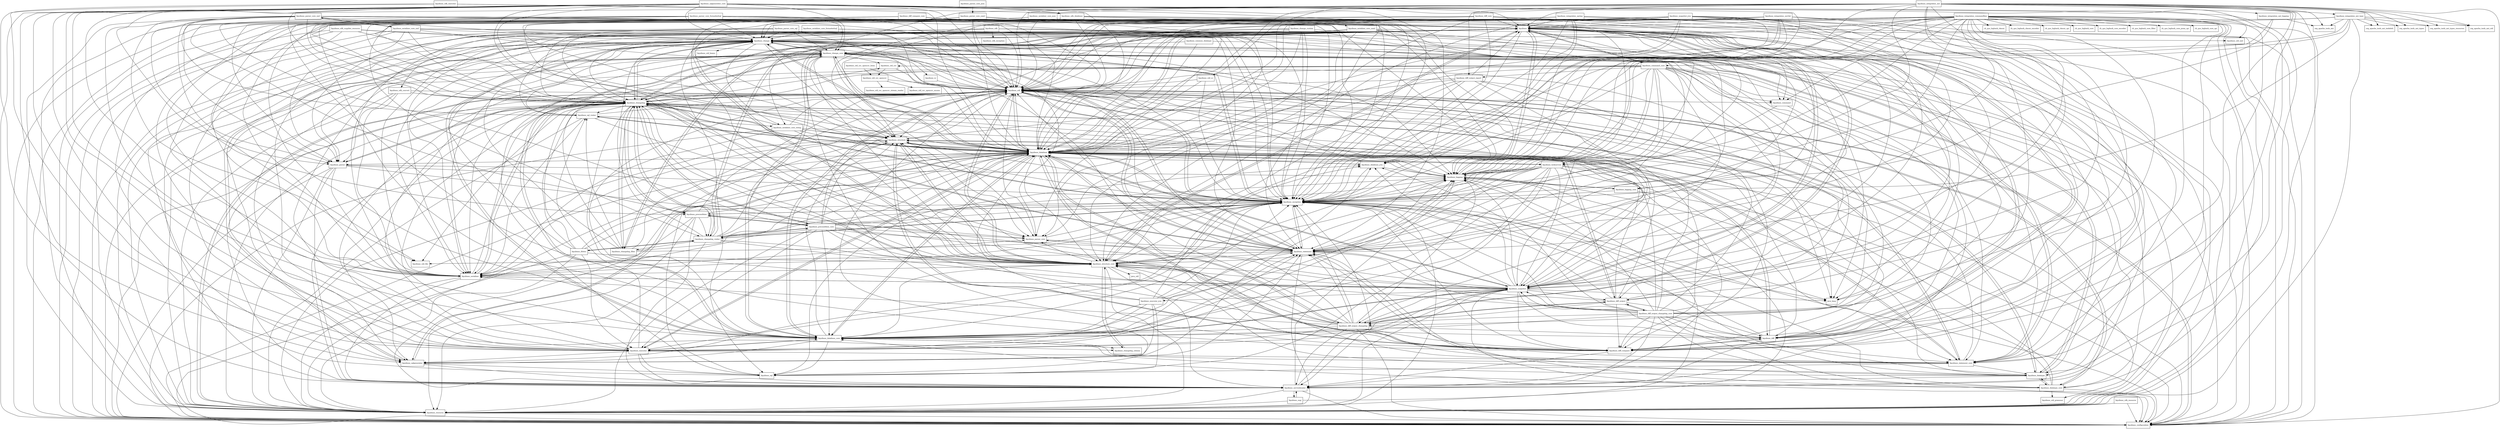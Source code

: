 digraph liquibase_core_3_6_2_package_dependencies {
  node [shape = box, fontsize=10.0];
  liquibase -> java_lang;
  liquibase -> liquibase_change;
  liquibase -> liquibase_change_core;
  liquibase -> liquibase_changelog;
  liquibase -> liquibase_changelog_filter;
  liquibase -> liquibase_changelog_visitor;
  liquibase -> liquibase_command;
  liquibase -> liquibase_command_core;
  liquibase -> liquibase_database;
  liquibase -> liquibase_database_core;
  liquibase -> liquibase_diff;
  liquibase -> liquibase_diff_compare;
  liquibase -> liquibase_diff_output_changelog;
  liquibase -> liquibase_exception;
  liquibase -> liquibase_executor;
  liquibase -> liquibase_lockservice;
  liquibase -> liquibase_logging;
  liquibase -> liquibase_parser;
  liquibase -> liquibase_resource;
  liquibase -> liquibase_serializer;
  liquibase -> liquibase_snapshot;
  liquibase -> liquibase_statement;
  liquibase -> liquibase_statement_core;
  liquibase -> liquibase_structure_core;
  liquibase -> liquibase_util;
  liquibase_change -> java_lang;
  liquibase_change -> liquibase_change_core;
  liquibase_change -> liquibase_changelog;
  liquibase_change -> liquibase_configuration;
  liquibase_change -> liquibase_database;
  liquibase_change -> liquibase_database_core;
  liquibase_change -> liquibase_exception;
  liquibase_change -> liquibase_logging;
  liquibase_change -> liquibase_parser_core;
  liquibase_change -> liquibase_resource;
  liquibase_change -> liquibase_serializer;
  liquibase_change -> liquibase_serializer_core_string;
  liquibase_change -> liquibase_servicelocator;
  liquibase_change -> liquibase_sqlgenerator;
  liquibase_change -> liquibase_statement;
  liquibase_change -> liquibase_statement_core;
  liquibase_change -> liquibase_structure;
  liquibase_change -> liquibase_structure_core;
  liquibase_change -> liquibase_util;
  liquibase_change -> liquibase_util_beans;
  liquibase_change_core -> liquibase;
  liquibase_change_core -> liquibase_change;
  liquibase_change_core -> liquibase_changelog;
  liquibase_change_core -> liquibase_configuration;
  liquibase_change_core -> liquibase_database;
  liquibase_change_core -> liquibase_database_core;
  liquibase_change_core -> liquibase_datatype;
  liquibase_change_core -> liquibase_diff_compare;
  liquibase_change_core -> liquibase_exception;
  liquibase_change_core -> liquibase_executor;
  liquibase_change_core -> liquibase_io;
  liquibase_change_core -> liquibase_logging;
  liquibase_change_core -> liquibase_parser_core;
  liquibase_change_core -> liquibase_resource;
  liquibase_change_core -> liquibase_serializer;
  liquibase_change_core -> liquibase_snapshot;
  liquibase_change_core -> liquibase_sql;
  liquibase_change_core -> liquibase_sqlgenerator;
  liquibase_change_core -> liquibase_statement;
  liquibase_change_core -> liquibase_statement_core;
  liquibase_change_core -> liquibase_structure;
  liquibase_change_core -> liquibase_structure_core;
  liquibase_change_core -> liquibase_util;
  liquibase_change_core -> liquibase_util_csv;
  liquibase_change_custom -> liquibase_change;
  liquibase_change_custom -> liquibase_database;
  liquibase_change_custom -> liquibase_exception;
  liquibase_change_custom -> liquibase_parser_core;
  liquibase_change_custom -> liquibase_resource;
  liquibase_change_custom -> liquibase_serializer;
  liquibase_change_custom -> liquibase_statement;
  liquibase_change_custom -> liquibase_util;
  liquibase_changelog -> java_lang;
  liquibase_changelog -> liquibase;
  liquibase_changelog -> liquibase_change;
  liquibase_changelog -> liquibase_change_core;
  liquibase_changelog -> liquibase_changelog_filter;
  liquibase_changelog -> liquibase_changelog_visitor;
  liquibase_changelog -> liquibase_configuration;
  liquibase_changelog -> liquibase_database;
  liquibase_changelog -> liquibase_database_core;
  liquibase_changelog -> liquibase_exception;
  liquibase_changelog -> liquibase_executor;
  liquibase_changelog -> liquibase_logging;
  liquibase_changelog -> liquibase_parser;
  liquibase_changelog -> liquibase_parser_core;
  liquibase_changelog -> liquibase_precondition;
  liquibase_changelog -> liquibase_precondition_core;
  liquibase_changelog -> liquibase_resource;
  liquibase_changelog -> liquibase_serializer;
  liquibase_changelog -> liquibase_servicelocator;
  liquibase_changelog -> liquibase_snapshot;
  liquibase_changelog -> liquibase_sql_visitor;
  liquibase_changelog -> liquibase_sqlgenerator;
  liquibase_changelog -> liquibase_statement;
  liquibase_changelog -> liquibase_statement_core;
  liquibase_changelog -> liquibase_structure;
  liquibase_changelog -> liquibase_structure_core;
  liquibase_changelog -> liquibase_util;
  liquibase_changelog -> liquibase_util_csv;
  liquibase_changelog -> liquibase_util_file;
  liquibase_changelog_column -> liquibase_structure_core;
  liquibase_changelog_filter -> liquibase;
  liquibase_changelog_filter -> liquibase_change;
  liquibase_changelog_filter -> liquibase_change_core;
  liquibase_changelog_filter -> liquibase_changelog;
  liquibase_changelog_filter -> liquibase_database;
  liquibase_changelog_filter -> liquibase_exception;
  liquibase_changelog_filter -> liquibase_sql_visitor;
  liquibase_changelog_filter -> liquibase_util;
  liquibase_changelog_visitor -> liquibase;
  liquibase_changelog_visitor -> liquibase_change;
  liquibase_changelog_visitor -> liquibase_changelog;
  liquibase_changelog_visitor -> liquibase_changelog_filter;
  liquibase_changelog_visitor -> liquibase_database;
  liquibase_changelog_visitor -> liquibase_dbdoc;
  liquibase_changelog_visitor -> liquibase_exception;
  liquibase_changelog_visitor -> liquibase_logging;
  liquibase_changelog_visitor -> liquibase_precondition_core;
  liquibase_changelog_visitor -> liquibase_resource;
  liquibase_changelog_visitor -> liquibase_snapshot;
  liquibase_changelog_visitor -> liquibase_structure;
  liquibase_changelog_visitor -> liquibase_structure_core;
  liquibase_changelog_visitor -> liquibase_util;
  liquibase_command -> liquibase_exception;
  liquibase_command -> liquibase_servicelocator;
  liquibase_command_core -> liquibase;
  liquibase_command_core -> liquibase_changelog;
  liquibase_command_core -> liquibase_command;
  liquibase_command_core -> liquibase_database;
  liquibase_command_core -> liquibase_diff;
  liquibase_command_core -> liquibase_diff_compare;
  liquibase_command_core -> liquibase_diff_output;
  liquibase_command_core -> liquibase_diff_output_changelog;
  liquibase_command_core -> liquibase_diff_output_report;
  liquibase_command_core -> liquibase_exception;
  liquibase_command_core -> liquibase_executor;
  liquibase_command_core -> liquibase_lockservice;
  liquibase_command_core -> liquibase_logging;
  liquibase_command_core -> liquibase_serializer;
  liquibase_command_core -> liquibase_snapshot;
  liquibase_command_core -> liquibase_statement;
  liquibase_command_core -> liquibase_statement_core;
  liquibase_command_core -> liquibase_structure_core;
  liquibase_command_core -> liquibase_util;
  liquibase_common_datatype -> liquibase_change_core;
  liquibase_common_datatype -> liquibase_database;
  liquibase_common_datatype -> liquibase_datatype;
  liquibase_configuration -> liquibase_exception;
  liquibase_configuration -> liquibase_util;
  liquibase_database -> liquibase;
  liquibase_database -> liquibase_change;
  liquibase_database -> liquibase_change_core;
  liquibase_database -> liquibase_changelog;
  liquibase_database -> liquibase_configuration;
  liquibase_database -> liquibase_database_core;
  liquibase_database -> liquibase_database_jvm;
  liquibase_database -> liquibase_diff;
  liquibase_database -> liquibase_diff_compare;
  liquibase_database -> liquibase_diff_output;
  liquibase_database -> liquibase_diff_output_changelog;
  liquibase_database -> liquibase_exception;
  liquibase_database -> liquibase_executor;
  liquibase_database -> liquibase_lockservice;
  liquibase_database -> liquibase_logging;
  liquibase_database -> liquibase_parser;
  liquibase_database -> liquibase_resource;
  liquibase_database -> liquibase_servicelocator;
  liquibase_database -> liquibase_snapshot;
  liquibase_database -> liquibase_sql;
  liquibase_database -> liquibase_sql_visitor;
  liquibase_database -> liquibase_sqlgenerator;
  liquibase_database -> liquibase_statement;
  liquibase_database -> liquibase_statement_core;
  liquibase_database -> liquibase_structure;
  liquibase_database -> liquibase_structure_core;
  liquibase_database -> liquibase_util;
  liquibase_database_core -> liquibase;
  liquibase_database_core -> liquibase_change;
  liquibase_database_core -> liquibase_change_core;
  liquibase_database_core -> liquibase_changelog_column;
  liquibase_database_core -> liquibase_database;
  liquibase_database_core -> liquibase_database_jvm;
  liquibase_database_core -> liquibase_exception;
  liquibase_database_core -> liquibase_executor;
  liquibase_database_core -> liquibase_logging;
  liquibase_database_core -> liquibase_snapshot;
  liquibase_database_core -> liquibase_sql;
  liquibase_database_core -> liquibase_sqlgenerator;
  liquibase_database_core -> liquibase_statement;
  liquibase_database_core -> liquibase_statement_core;
  liquibase_database_core -> liquibase_structure;
  liquibase_database_core -> liquibase_structure_core;
  liquibase_database_core -> liquibase_util;
  liquibase_database_jvm -> liquibase_database;
  liquibase_database_jvm -> liquibase_exception;
  liquibase_database_jvm -> liquibase_logging;
  liquibase_database_jvm -> liquibase_util;
  liquibase_datatype -> liquibase_change;
  liquibase_datatype -> liquibase_change_core;
  liquibase_datatype -> liquibase_database;
  liquibase_datatype -> liquibase_database_core;
  liquibase_datatype -> liquibase_datatype_core;
  liquibase_datatype -> liquibase_exception;
  liquibase_datatype -> liquibase_servicelocator;
  liquibase_datatype -> liquibase_statement;
  liquibase_datatype -> liquibase_structure_core;
  liquibase_datatype -> liquibase_util;
  liquibase_datatype_core -> liquibase_change_core;
  liquibase_datatype_core -> liquibase_configuration;
  liquibase_datatype_core -> liquibase_database;
  liquibase_datatype_core -> liquibase_database_core;
  liquibase_datatype_core -> liquibase_datatype;
  liquibase_datatype_core -> liquibase_exception;
  liquibase_datatype_core -> liquibase_logging;
  liquibase_datatype_core -> liquibase_statement;
  liquibase_datatype_core -> liquibase_util;
  liquibase_datatype_core -> liquibase_util_grammar;
  liquibase_dbdoc -> liquibase_change;
  liquibase_dbdoc -> liquibase_changelog;
  liquibase_dbdoc -> liquibase_changelog_visitor;
  liquibase_dbdoc -> liquibase_configuration;
  liquibase_dbdoc -> liquibase_database;
  liquibase_dbdoc -> liquibase_exception;
  liquibase_dbdoc -> liquibase_executor;
  liquibase_dbdoc -> liquibase_resource;
  liquibase_dbdoc -> liquibase_structure_core;
  liquibase_dbdoc -> liquibase_util;
  liquibase_diff -> liquibase;
  liquibase_diff -> liquibase_database;
  liquibase_diff -> liquibase_diff_compare;
  liquibase_diff -> liquibase_exception;
  liquibase_diff -> liquibase_servicelocator;
  liquibase_diff -> liquibase_snapshot;
  liquibase_diff -> liquibase_structure;
  liquibase_diff -> liquibase_structure_core;
  liquibase_diff_compare -> liquibase;
  liquibase_diff_compare -> liquibase_database;
  liquibase_diff_compare -> liquibase_diff;
  liquibase_diff_compare -> liquibase_exception;
  liquibase_diff_compare -> liquibase_servicelocator;
  liquibase_diff_compare -> liquibase_structure;
  liquibase_diff_compare -> liquibase_structure_core;
  liquibase_diff_compare -> liquibase_util;
  liquibase_diff_compare_core -> liquibase;
  liquibase_diff_compare_core -> liquibase_configuration;
  liquibase_diff_compare_core -> liquibase_database;
  liquibase_diff_compare_core -> liquibase_diff;
  liquibase_diff_compare_core -> liquibase_diff_compare;
  liquibase_diff_compare_core -> liquibase_structure;
  liquibase_diff_compare_core -> liquibase_structure_core;
  liquibase_diff_compare_core -> liquibase_util;
  liquibase_diff_core -> liquibase;
  liquibase_diff_core -> liquibase_database;
  liquibase_diff_core -> liquibase_diff;
  liquibase_diff_core -> liquibase_diff_compare;
  liquibase_diff_core -> liquibase_exception;
  liquibase_diff_core -> liquibase_snapshot;
  liquibase_diff_core -> liquibase_structure;
  liquibase_diff_core -> liquibase_structure_core;
  liquibase_diff_core -> liquibase_util;
  liquibase_diff_output -> liquibase;
  liquibase_diff_output -> liquibase_database;
  liquibase_diff_output -> liquibase_database_core;
  liquibase_diff_output -> liquibase_diff;
  liquibase_diff_output -> liquibase_diff_compare;
  liquibase_diff_output -> liquibase_diff_output_changelog;
  liquibase_diff_output -> liquibase_diff_output_changelog_core;
  liquibase_diff_output -> liquibase_exception;
  liquibase_diff_output -> liquibase_structure;
  liquibase_diff_output -> liquibase_structure_core;
  liquibase_diff_output -> liquibase_util;
  liquibase_diff_output_changelog -> liquibase;
  liquibase_diff_output_changelog -> liquibase_change;
  liquibase_diff_output_changelog -> liquibase_changelog;
  liquibase_diff_output_changelog -> liquibase_configuration;
  liquibase_diff_output_changelog -> liquibase_database;
  liquibase_diff_output_changelog -> liquibase_database_core;
  liquibase_diff_output_changelog -> liquibase_diff;
  liquibase_diff_output_changelog -> liquibase_diff_compare;
  liquibase_diff_output_changelog -> liquibase_diff_output;
  liquibase_diff_output_changelog -> liquibase_exception;
  liquibase_diff_output_changelog -> liquibase_executor;
  liquibase_diff_output_changelog -> liquibase_logging;
  liquibase_diff_output_changelog -> liquibase_serializer;
  liquibase_diff_output_changelog -> liquibase_servicelocator;
  liquibase_diff_output_changelog -> liquibase_snapshot;
  liquibase_diff_output_changelog -> liquibase_statement;
  liquibase_diff_output_changelog -> liquibase_statement_core;
  liquibase_diff_output_changelog -> liquibase_structure;
  liquibase_diff_output_changelog -> liquibase_structure_core;
  liquibase_diff_output_changelog -> liquibase_util;
  liquibase_diff_output_changelog_core -> liquibase;
  liquibase_diff_output_changelog_core -> liquibase_change;
  liquibase_diff_output_changelog_core -> liquibase_change_core;
  liquibase_diff_output_changelog_core -> liquibase_configuration;
  liquibase_diff_output_changelog_core -> liquibase_database;
  liquibase_diff_output_changelog_core -> liquibase_database_core;
  liquibase_diff_output_changelog_core -> liquibase_database_jvm;
  liquibase_diff_output_changelog_core -> liquibase_datatype;
  liquibase_diff_output_changelog_core -> liquibase_datatype_core;
  liquibase_diff_output_changelog_core -> liquibase_diff;
  liquibase_diff_output_changelog_core -> liquibase_diff_compare;
  liquibase_diff_output_changelog_core -> liquibase_diff_output;
  liquibase_diff_output_changelog_core -> liquibase_diff_output_changelog;
  liquibase_diff_output_changelog_core -> liquibase_exception;
  liquibase_diff_output_changelog_core -> liquibase_logging;
  liquibase_diff_output_changelog_core -> liquibase_servicelocator;
  liquibase_diff_output_changelog_core -> liquibase_snapshot;
  liquibase_diff_output_changelog_core -> liquibase_statement;
  liquibase_diff_output_changelog_core -> liquibase_structure;
  liquibase_diff_output_changelog_core -> liquibase_structure_core;
  liquibase_diff_output_changelog_core -> liquibase_util;
  liquibase_diff_output_changelog_core -> liquibase_util_csv;
  liquibase_diff_output_report -> liquibase;
  liquibase_diff_output_report -> liquibase_database;
  liquibase_diff_output_report -> liquibase_diff;
  liquibase_diff_output_report -> liquibase_diff_compare;
  liquibase_diff_output_report -> liquibase_exception;
  liquibase_diff_output_report -> liquibase_snapshot;
  liquibase_diff_output_report -> liquibase_structure;
  liquibase_diff_output_report -> liquibase_structure_core;
  liquibase_diff_output_report -> liquibase_util;
  liquibase_exception -> java_lang;
  liquibase_exception -> liquibase_change;
  liquibase_exception -> liquibase_changelog;
  liquibase_exception -> liquibase_changelog_visitor;
  liquibase_exception -> liquibase_database;
  liquibase_exception -> liquibase_logging;
  liquibase_exception -> liquibase_precondition;
  liquibase_exception -> liquibase_statement;
  liquibase_exception -> liquibase_util;
  liquibase_executor -> liquibase_change;
  liquibase_executor -> liquibase_database;
  liquibase_executor -> liquibase_database_core;
  liquibase_executor -> liquibase_exception;
  liquibase_executor -> liquibase_servicelocator;
  liquibase_executor -> liquibase_sql;
  liquibase_executor -> liquibase_sql_visitor;
  liquibase_executor -> liquibase_sqlgenerator;
  liquibase_executor -> liquibase_statement;
  liquibase_executor -> liquibase_statement_core;
  liquibase_executor -> liquibase_util;
  liquibase_executor_jvm -> liquibase_database;
  liquibase_executor_jvm -> liquibase_database_core;
  liquibase_executor_jvm -> liquibase_database_jvm;
  liquibase_executor_jvm -> liquibase_exception;
  liquibase_executor_jvm -> liquibase_executor;
  liquibase_executor_jvm -> liquibase_logging;
  liquibase_executor_jvm -> liquibase_sql;
  liquibase_executor_jvm -> liquibase_sqlgenerator;
  liquibase_executor_jvm -> liquibase_statement;
  liquibase_executor_jvm -> liquibase_util;
  liquibase_integration_ant -> liquibase;
  liquibase_integration_ant -> liquibase_configuration;
  liquibase_integration_ant -> liquibase_database;
  liquibase_integration_ant -> liquibase_diff;
  liquibase_integration_ant -> liquibase_diff_compare;
  liquibase_integration_ant -> liquibase_diff_output;
  liquibase_integration_ant -> liquibase_diff_output_changelog;
  liquibase_integration_ant -> liquibase_diff_output_report;
  liquibase_integration_ant -> liquibase_exception;
  liquibase_integration_ant -> liquibase_integration_ant_logging;
  liquibase_integration_ant -> liquibase_integration_ant_type;
  liquibase_integration_ant -> liquibase_logging;
  liquibase_integration_ant -> liquibase_resource;
  liquibase_integration_ant -> liquibase_serializer;
  liquibase_integration_ant -> liquibase_serializer_core_json;
  liquibase_integration_ant -> liquibase_serializer_core_string;
  liquibase_integration_ant -> liquibase_snapshot;
  liquibase_integration_ant -> liquibase_util;
  liquibase_integration_ant -> liquibase_util_ui;
  liquibase_integration_ant -> org_apache_tools_ant;
  liquibase_integration_ant -> org_apache_tools_ant_taskdefs;
  liquibase_integration_ant -> org_apache_tools_ant_types;
  liquibase_integration_ant -> org_apache_tools_ant_types_resources;
  liquibase_integration_ant -> org_apache_tools_ant_util;
  liquibase_integration_ant_logging -> liquibase_logging;
  liquibase_integration_ant_logging -> liquibase_logging_core;
  liquibase_integration_ant_logging -> org_apache_tools_ant;
  liquibase_integration_ant_type -> liquibase;
  liquibase_integration_ant_type -> liquibase_database;
  liquibase_integration_ant_type -> liquibase_database_jvm;
  liquibase_integration_ant_type -> liquibase_exception;
  liquibase_integration_ant_type -> liquibase_resource;
  liquibase_integration_ant_type -> liquibase_serializer;
  liquibase_integration_ant_type -> org_apache_tools_ant;
  liquibase_integration_ant_type -> org_apache_tools_ant_taskdefs;
  liquibase_integration_ant_type -> org_apache_tools_ant_types;
  liquibase_integration_ant_type -> org_apache_tools_ant_types_resources;
  liquibase_integration_ant_type -> org_apache_tools_ant_util;
  liquibase_integration_commandline -> ch_qos_logback_classic;
  liquibase_integration_commandline -> ch_qos_logback_classic_encoder;
  liquibase_integration_commandline -> ch_qos_logback_classic_spi;
  liquibase_integration_commandline -> ch_qos_logback_core;
  liquibase_integration_commandline -> ch_qos_logback_core_encoder;
  liquibase_integration_commandline -> ch_qos_logback_core_filter;
  liquibase_integration_commandline -> ch_qos_logback_core_joran_spi;
  liquibase_integration_commandline -> ch_qos_logback_core_spi;
  liquibase_integration_commandline -> java_lang;
  liquibase_integration_commandline -> liquibase;
  liquibase_integration_commandline -> liquibase_change;
  liquibase_integration_commandline -> liquibase_changelog_visitor;
  liquibase_integration_commandline -> liquibase_command;
  liquibase_integration_commandline -> liquibase_command_core;
  liquibase_integration_commandline -> liquibase_configuration;
  liquibase_integration_commandline -> liquibase_database;
  liquibase_integration_commandline -> liquibase_database_core;
  liquibase_integration_commandline -> liquibase_diff_compare;
  liquibase_integration_commandline -> liquibase_diff_output;
  liquibase_integration_commandline -> liquibase_exception;
  liquibase_integration_commandline -> liquibase_executor;
  liquibase_integration_commandline -> liquibase_lockservice;
  liquibase_integration_commandline -> liquibase_logging;
  liquibase_integration_commandline -> liquibase_logging_core;
  liquibase_integration_commandline -> liquibase_resource;
  liquibase_integration_commandline -> liquibase_servicelocator;
  liquibase_integration_commandline -> liquibase_statement;
  liquibase_integration_commandline -> liquibase_statement_core;
  liquibase_integration_commandline -> liquibase_structure_core;
  liquibase_integration_commandline -> liquibase_util;
  liquibase_integration_commandline -> liquibase_util_xml;
  liquibase_integration_servlet -> liquibase;
  liquibase_integration_servlet -> liquibase_configuration;
  liquibase_integration_servlet -> liquibase_database;
  liquibase_integration_servlet -> liquibase_database_jvm;
  liquibase_integration_servlet -> liquibase_exception;
  liquibase_integration_servlet -> liquibase_logging;
  liquibase_integration_servlet -> liquibase_resource;
  liquibase_integration_servlet -> liquibase_util;
  liquibase_integration_spring -> liquibase;
  liquibase_integration_spring -> liquibase_configuration;
  liquibase_integration_spring -> liquibase_database;
  liquibase_integration_spring -> liquibase_database_jvm;
  liquibase_integration_spring -> liquibase_exception;
  liquibase_integration_spring -> liquibase_logging;
  liquibase_integration_spring -> liquibase_resource;
  liquibase_integration_spring -> liquibase_util;
  liquibase_integration_spring -> liquibase_util_file;
  liquibase_io -> liquibase_util;
  liquibase_lockservice -> liquibase_configuration;
  liquibase_lockservice -> liquibase_database;
  liquibase_lockservice -> liquibase_database_core;
  liquibase_lockservice -> liquibase_exception;
  liquibase_lockservice -> liquibase_executor;
  liquibase_lockservice -> liquibase_logging;
  liquibase_lockservice -> liquibase_servicelocator;
  liquibase_lockservice -> liquibase_snapshot;
  liquibase_lockservice -> liquibase_sql;
  liquibase_lockservice -> liquibase_sqlgenerator;
  liquibase_lockservice -> liquibase_statement;
  liquibase_lockservice -> liquibase_statement_core;
  liquibase_lockservice -> liquibase_structure;
  liquibase_lockservice -> liquibase_structure_core;
  liquibase_logging -> java_lang;
  liquibase_logging -> liquibase;
  liquibase_logging -> liquibase_logging_core;
  liquibase_logging_core -> liquibase_configuration;
  liquibase_logging_core -> liquibase_exception;
  liquibase_logging_core -> liquibase_logging;
  liquibase_osgi -> liquibase_logging;
  liquibase_osgi -> liquibase_resource;
  liquibase_osgi -> liquibase_servicelocator;
  liquibase_parser -> liquibase_changelog;
  liquibase_parser -> liquibase_configuration;
  liquibase_parser -> liquibase_exception;
  liquibase_parser -> liquibase_logging;
  liquibase_parser -> liquibase_resource;
  liquibase_parser -> liquibase_serializer;
  liquibase_parser -> liquibase_servicelocator;
  liquibase_parser -> liquibase_snapshot;
  liquibase_parser_core -> liquibase_exception;
  liquibase_parser_core -> liquibase_statement;
  liquibase_parser_core -> liquibase_util;
  liquibase_parser_core_formattedsql -> liquibase;
  liquibase_parser_core_formattedsql -> liquibase_change;
  liquibase_parser_core_formattedsql -> liquibase_change_core;
  liquibase_parser_core_formattedsql -> liquibase_changelog;
  liquibase_parser_core_formattedsql -> liquibase_database;
  liquibase_parser_core_formattedsql -> liquibase_exception;
  liquibase_parser_core_formattedsql -> liquibase_logging;
  liquibase_parser_core_formattedsql -> liquibase_parser;
  liquibase_parser_core_formattedsql -> liquibase_precondition;
  liquibase_parser_core_formattedsql -> liquibase_precondition_core;
  liquibase_parser_core_formattedsql -> liquibase_resource;
  liquibase_parser_core_formattedsql -> liquibase_util;
  liquibase_parser_core_json -> liquibase_parser_core_yaml;
  liquibase_parser_core_sql -> liquibase_change;
  liquibase_parser_core_sql -> liquibase_change_core;
  liquibase_parser_core_sql -> liquibase_changelog;
  liquibase_parser_core_sql -> liquibase_database;
  liquibase_parser_core_sql -> liquibase_exception;
  liquibase_parser_core_sql -> liquibase_parser;
  liquibase_parser_core_sql -> liquibase_resource;
  liquibase_parser_core_sql -> liquibase_util;
  liquibase_parser_core_xml -> liquibase_change;
  liquibase_parser_core_xml -> liquibase_changelog;
  liquibase_parser_core_xml -> liquibase_exception;
  liquibase_parser_core_xml -> liquibase_logging;
  liquibase_parser_core_xml -> liquibase_parser;
  liquibase_parser_core_xml -> liquibase_parser_core;
  liquibase_parser_core_xml -> liquibase_precondition;
  liquibase_parser_core_xml -> liquibase_resource;
  liquibase_parser_core_xml -> liquibase_serializer;
  liquibase_parser_core_xml -> liquibase_serializer_core_xml;
  liquibase_parser_core_xml -> liquibase_sql_visitor;
  liquibase_parser_core_xml -> liquibase_util;
  liquibase_parser_core_xml -> liquibase_util_file;
  liquibase_parser_core_yaml -> liquibase;
  liquibase_parser_core_yaml -> liquibase_changelog;
  liquibase_parser_core_yaml -> liquibase_configuration;
  liquibase_parser_core_yaml -> liquibase_database;
  liquibase_parser_core_yaml -> liquibase_exception;
  liquibase_parser_core_yaml -> liquibase_logging;
  liquibase_parser_core_yaml -> liquibase_parser;
  liquibase_parser_core_yaml -> liquibase_parser_core;
  liquibase_parser_core_yaml -> liquibase_resource;
  liquibase_parser_core_yaml -> liquibase_snapshot;
  liquibase_parser_core_yaml -> liquibase_util;
  liquibase_precondition -> liquibase_changelog;
  liquibase_precondition -> liquibase_changelog_visitor;
  liquibase_precondition -> liquibase_database;
  liquibase_precondition -> liquibase_exception;
  liquibase_precondition -> liquibase_parser_core;
  liquibase_precondition -> liquibase_precondition_core;
  liquibase_precondition -> liquibase_resource;
  liquibase_precondition -> liquibase_serializer;
  liquibase_precondition -> liquibase_servicelocator;
  liquibase_precondition -> liquibase_util;
  liquibase_precondition_core -> liquibase_changelog;
  liquibase_precondition_core -> liquibase_changelog_visitor;
  liquibase_precondition_core -> liquibase_database;
  liquibase_precondition_core -> liquibase_database_core;
  liquibase_precondition_core -> liquibase_database_jvm;
  liquibase_precondition_core -> liquibase_exception;
  liquibase_precondition_core -> liquibase_executor;
  liquibase_precondition_core -> liquibase_logging;
  liquibase_precondition_core -> liquibase_parser_core;
  liquibase_precondition_core -> liquibase_precondition;
  liquibase_precondition_core -> liquibase_resource;
  liquibase_precondition_core -> liquibase_serializer;
  liquibase_precondition_core -> liquibase_snapshot;
  liquibase_precondition_core -> liquibase_statement;
  liquibase_precondition_core -> liquibase_statement_core;
  liquibase_precondition_core -> liquibase_structure;
  liquibase_precondition_core -> liquibase_structure_core;
  liquibase_precondition_core -> liquibase_util;
  liquibase_resource -> liquibase_configuration;
  liquibase_resource -> liquibase_exception;
  liquibase_resource -> liquibase_logging;
  liquibase_resource -> liquibase_util;
  liquibase_sdk -> liquibase_change;
  liquibase_sdk -> liquibase_command;
  liquibase_sdk -> liquibase_exception;
  liquibase_sdk -> liquibase_sdk_convert;
  liquibase_sdk -> liquibase_sdk_exception;
  liquibase_sdk -> liquibase_servicelocator;
  liquibase_sdk -> liquibase_sqlgenerator;
  liquibase_sdk -> liquibase_util;
  liquibase_sdk_convert -> liquibase_changelog;
  liquibase_sdk_convert -> liquibase_command;
  liquibase_sdk_convert -> liquibase_parser;
  liquibase_sdk_convert -> liquibase_resource;
  liquibase_sdk_convert -> liquibase_serializer;
  liquibase_sdk_database -> liquibase;
  liquibase_sdk_database -> liquibase_change;
  liquibase_sdk_database -> liquibase_changelog;
  liquibase_sdk_database -> liquibase_database;
  liquibase_sdk_database -> liquibase_exception;
  liquibase_sdk_database -> liquibase_lockservice;
  liquibase_sdk_database -> liquibase_statement;
  liquibase_sdk_database -> liquibase_structure;
  liquibase_sdk_database -> liquibase_structure_core;
  liquibase_sdk_executor -> liquibase_database;
  liquibase_sdk_executor -> liquibase_executor;
  liquibase_sdk_executor -> liquibase_sdk_database;
  liquibase_sdk_executor -> liquibase_servicelocator;
  liquibase_sdk_resource -> liquibase_configuration;
  liquibase_sdk_resource -> liquibase_resource;
  liquibase_sdk_supplier_resource -> liquibase_change;
  liquibase_sdk_supplier_resource -> liquibase_change_core;
  liquibase_sdk_supplier_resource -> liquibase_configuration;
  liquibase_sdk_supplier_resource -> liquibase_database;
  liquibase_sdk_supplier_resource -> liquibase_database_core;
  liquibase_sdk_supplier_resource -> liquibase_resource;
  liquibase_serializer -> liquibase_changelog;
  liquibase_serializer -> liquibase_exception;
  liquibase_serializer -> liquibase_parser_core;
  liquibase_serializer -> liquibase_resource;
  liquibase_serializer -> liquibase_servicelocator;
  liquibase_serializer -> liquibase_snapshot;
  liquibase_serializer -> liquibase_util;
  liquibase_serializer_core_formattedsql -> liquibase_change;
  liquibase_serializer_core_formattedsql -> liquibase_changelog;
  liquibase_serializer_core_formattedsql -> liquibase_configuration;
  liquibase_serializer_core_formattedsql -> liquibase_database;
  liquibase_serializer_core_formattedsql -> liquibase_exception;
  liquibase_serializer_core_formattedsql -> liquibase_serializer;
  liquibase_serializer_core_formattedsql -> liquibase_sql;
  liquibase_serializer_core_formattedsql -> liquibase_sqlgenerator;
  liquibase_serializer_core_formattedsql -> liquibase_statement;
  liquibase_serializer_core_json -> liquibase_changelog;
  liquibase_serializer_core_json -> liquibase_configuration;
  liquibase_serializer_core_json -> liquibase_serializer;
  liquibase_serializer_core_json -> liquibase_serializer_core_yaml;
  liquibase_serializer_core_json -> liquibase_util;
  liquibase_serializer_core_string -> liquibase_changelog;
  liquibase_serializer_core_string -> liquibase_configuration;
  liquibase_serializer_core_string -> liquibase_database;
  liquibase_serializer_core_string -> liquibase_exception;
  liquibase_serializer_core_string -> liquibase_serializer;
  liquibase_serializer_core_string -> liquibase_snapshot;
  liquibase_serializer_core_string -> liquibase_structure;
  liquibase_serializer_core_string -> liquibase_structure_core;
  liquibase_serializer_core_string -> liquibase_util;
  liquibase_serializer_core_xml -> liquibase_change;
  liquibase_serializer_core_xml -> liquibase_changelog;
  liquibase_serializer_core_xml -> liquibase_configuration;
  liquibase_serializer_core_xml -> liquibase_exception;
  liquibase_serializer_core_xml -> liquibase_parser;
  liquibase_serializer_core_xml -> liquibase_parser_core_xml;
  liquibase_serializer_core_xml -> liquibase_serializer;
  liquibase_serializer_core_xml -> liquibase_statement;
  liquibase_serializer_core_xml -> liquibase_util;
  liquibase_serializer_core_xml -> liquibase_util_xml;
  liquibase_serializer_core_yaml -> java_lang;
  liquibase_serializer_core_yaml -> liquibase_change;
  liquibase_serializer_core_yaml -> liquibase_changelog;
  liquibase_serializer_core_yaml -> liquibase_configuration;
  liquibase_serializer_core_yaml -> liquibase_exception;
  liquibase_serializer_core_yaml -> liquibase_serializer;
  liquibase_serializer_core_yaml -> liquibase_snapshot;
  liquibase_serializer_core_yaml -> liquibase_statement;
  liquibase_serializer_core_yaml -> liquibase_structure;
  liquibase_serializer_core_yaml -> liquibase_structure_core;
  liquibase_serializer_core_yaml -> liquibase_util;
  liquibase_servicelocator -> liquibase_configuration;
  liquibase_servicelocator -> liquibase_exception;
  liquibase_servicelocator -> liquibase_logging;
  liquibase_servicelocator -> liquibase_osgi;
  liquibase_servicelocator -> liquibase_resource;
  liquibase_servicelocator -> liquibase_util;
  liquibase_snapshot -> java_lang;
  liquibase_snapshot -> liquibase;
  liquibase_snapshot -> liquibase_configuration;
  liquibase_snapshot -> liquibase_database;
  liquibase_snapshot -> liquibase_database_core;
  liquibase_snapshot -> liquibase_database_jvm;
  liquibase_snapshot -> liquibase_diff_compare;
  liquibase_snapshot -> liquibase_diff_output;
  liquibase_snapshot -> liquibase_exception;
  liquibase_snapshot -> liquibase_executor;
  liquibase_snapshot -> liquibase_executor_jvm;
  liquibase_snapshot -> liquibase_logging;
  liquibase_snapshot -> liquibase_parser_core;
  liquibase_snapshot -> liquibase_resource;
  liquibase_snapshot -> liquibase_serializer;
  liquibase_snapshot -> liquibase_servicelocator;
  liquibase_snapshot -> liquibase_statement;
  liquibase_snapshot -> liquibase_statement_core;
  liquibase_snapshot -> liquibase_structure;
  liquibase_snapshot -> liquibase_structure_core;
  liquibase_snapshot -> liquibase_util;
  liquibase_snapshot_jvm -> liquibase;
  liquibase_snapshot_jvm -> liquibase_database;
  liquibase_snapshot_jvm -> liquibase_database_core;
  liquibase_snapshot_jvm -> liquibase_database_jvm;
  liquibase_snapshot_jvm -> liquibase_diff;
  liquibase_snapshot_jvm -> liquibase_diff_compare;
  liquibase_snapshot_jvm -> liquibase_exception;
  liquibase_snapshot_jvm -> liquibase_executor;
  liquibase_snapshot_jvm -> liquibase_logging;
  liquibase_snapshot_jvm -> liquibase_snapshot;
  liquibase_snapshot_jvm -> liquibase_statement;
  liquibase_snapshot_jvm -> liquibase_statement_core;
  liquibase_snapshot_jvm -> liquibase_structure;
  liquibase_snapshot_jvm -> liquibase_structure_core;
  liquibase_snapshot_jvm -> liquibase_util;
  liquibase_sql -> liquibase_structure;
  liquibase_sql -> liquibase_util;
  liquibase_sql_visitor -> liquibase;
  liquibase_sql_visitor -> liquibase_change;
  liquibase_sql_visitor -> liquibase_database;
  liquibase_sql_visitor -> liquibase_parser_core;
  liquibase_sql_visitor -> liquibase_resource;
  liquibase_sql_visitor -> liquibase_serializer;
  liquibase_sql_visitor -> liquibase_serializer_core_string;
  liquibase_sql_visitor -> liquibase_util;
  liquibase_sqlgenerator -> liquibase_change;
  liquibase_sqlgenerator -> liquibase_database;
  liquibase_sqlgenerator -> liquibase_exception;
  liquibase_sqlgenerator -> liquibase_servicelocator;
  liquibase_sqlgenerator -> liquibase_sql;
  liquibase_sqlgenerator -> liquibase_statement;
  liquibase_sqlgenerator_core -> liquibase;
  liquibase_sqlgenerator_core -> liquibase_change;
  liquibase_sqlgenerator_core -> liquibase_change_core;
  liquibase_sqlgenerator_core -> liquibase_changelog;
  liquibase_sqlgenerator_core -> liquibase_changelog_column;
  liquibase_sqlgenerator_core -> liquibase_configuration;
  liquibase_sqlgenerator_core -> liquibase_database;
  liquibase_sqlgenerator_core -> liquibase_database_core;
  liquibase_sqlgenerator_core -> liquibase_datatype;
  liquibase_sqlgenerator_core -> liquibase_datatype_core;
  liquibase_sqlgenerator_core -> liquibase_exception;
  liquibase_sqlgenerator_core -> liquibase_executor;
  liquibase_sqlgenerator_core -> liquibase_logging;
  liquibase_sqlgenerator_core -> liquibase_parser;
  liquibase_sqlgenerator_core -> liquibase_sdk_database;
  liquibase_sqlgenerator_core -> liquibase_sql;
  liquibase_sqlgenerator_core -> liquibase_sqlgenerator;
  liquibase_sqlgenerator_core -> liquibase_statement;
  liquibase_sqlgenerator_core -> liquibase_statement_core;
  liquibase_sqlgenerator_core -> liquibase_structure;
  liquibase_sqlgenerator_core -> liquibase_structure_core;
  liquibase_sqlgenerator_core -> liquibase_util;
  liquibase_statement -> liquibase_change;
  liquibase_statement -> liquibase_changelog;
  liquibase_statement -> liquibase_database;
  liquibase_statement -> liquibase_exception;
  liquibase_statement -> liquibase_logging;
  liquibase_statement -> liquibase_resource;
  liquibase_statement -> liquibase_structure_core;
  liquibase_statement -> liquibase_util;
  liquibase_statement -> liquibase_util_file;
  liquibase_statement_core -> liquibase_change;
  liquibase_statement_core -> liquibase_changelog;
  liquibase_statement_core -> liquibase_database;
  liquibase_statement_core -> liquibase_datatype;
  liquibase_statement_core -> liquibase_sql;
  liquibase_statement_core -> liquibase_statement;
  liquibase_statement_core -> liquibase_util;
  liquibase_structure -> liquibase_database;
  liquibase_structure -> liquibase_diff_compare;
  liquibase_structure -> liquibase_exception;
  liquibase_structure -> liquibase_parser_core;
  liquibase_structure -> liquibase_resource;
  liquibase_structure -> liquibase_serializer;
  liquibase_structure -> liquibase_structure_core;
  liquibase_structure -> liquibase_util;
  liquibase_structure_core -> java_util;
  liquibase_structure_core -> liquibase;
  liquibase_structure_core -> liquibase_change;
  liquibase_structure_core -> liquibase_changelog_column;
  liquibase_structure_core -> liquibase_exception;
  liquibase_structure_core -> liquibase_logging;
  liquibase_structure_core -> liquibase_parser_core;
  liquibase_structure_core -> liquibase_resource;
  liquibase_structure_core -> liquibase_serializer;
  liquibase_structure_core -> liquibase_servicelocator;
  liquibase_structure_core -> liquibase_structure;
  liquibase_structure_core -> liquibase_util;
  liquibase_util -> java_lang;
  liquibase_util -> liquibase_changelog;
  liquibase_util -> liquibase_configuration;
  liquibase_util -> liquibase_database;
  liquibase_util -> liquibase_database_core;
  liquibase_util -> liquibase_datatype;
  liquibase_util -> liquibase_datatype_core;
  liquibase_util -> liquibase_exception;
  liquibase_util -> liquibase_logging;
  liquibase_util -> liquibase_resource;
  liquibase_util -> liquibase_statement;
  liquibase_util -> liquibase_structure_core;
  liquibase_util -> liquibase_util_grammar;
  liquibase_util_csv -> liquibase_util;
  liquibase_util_csv -> liquibase_util_csv_opencsv;
  liquibase_util_csv_opencsv -> liquibase_util;
  liquibase_util_csv_opencsv -> liquibase_util_csv_opencsv_enums;
  liquibase_util_csv_opencsv -> liquibase_util_csv_opencsv_stream_reader;
  liquibase_util_csv_opencsv_bean -> liquibase_util;
  liquibase_util_csv_opencsv_bean -> liquibase_util_csv_opencsv;
  liquibase_util_ui -> liquibase_database;
  liquibase_util_ui -> liquibase_exception;
  liquibase_util_ui -> liquibase_util;
  liquibase_util_xml -> liquibase_configuration;
}
